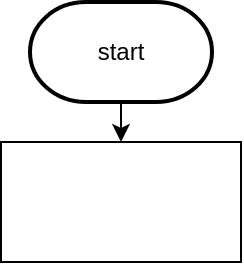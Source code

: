 <mxfile version="24.9.1">
  <diagram name="Halaman-1" id="PNtUxs_v1mb7t1WzcP4J">
    <mxGraphModel dx="363" dy="187" grid="1" gridSize="10" guides="1" tooltips="1" connect="1" arrows="1" fold="1" page="1" pageScale="1" pageWidth="827" pageHeight="1169" math="0" shadow="0">
      <root>
        <mxCell id="0" />
        <mxCell id="1" parent="0" />
        <mxCell id="uurNZZTG1Ir-MHKtr0bQ-6" style="edgeStyle=orthogonalEdgeStyle;rounded=0;orthogonalLoop=1;jettySize=auto;html=1;exitX=0.5;exitY=1;exitDx=0;exitDy=0;exitPerimeter=0;entryX=0.5;entryY=0;entryDx=0;entryDy=0;" edge="1" parent="1" source="uurNZZTG1Ir-MHKtr0bQ-5">
          <mxGeometry relative="1" as="geometry">
            <mxPoint x="414.5" y="80" as="targetPoint" />
          </mxGeometry>
        </mxCell>
        <mxCell id="uurNZZTG1Ir-MHKtr0bQ-5" value="start" style="strokeWidth=2;html=1;shape=mxgraph.flowchart.terminator;whiteSpace=wrap;" vertex="1" parent="1">
          <mxGeometry x="369" y="10" width="91" height="50" as="geometry" />
        </mxCell>
        <mxCell id="uurNZZTG1Ir-MHKtr0bQ-8" value="" style="rounded=0;whiteSpace=wrap;html=1;" vertex="1" parent="1">
          <mxGeometry x="354.5" y="80" width="120" height="60" as="geometry" />
        </mxCell>
      </root>
    </mxGraphModel>
  </diagram>
</mxfile>
